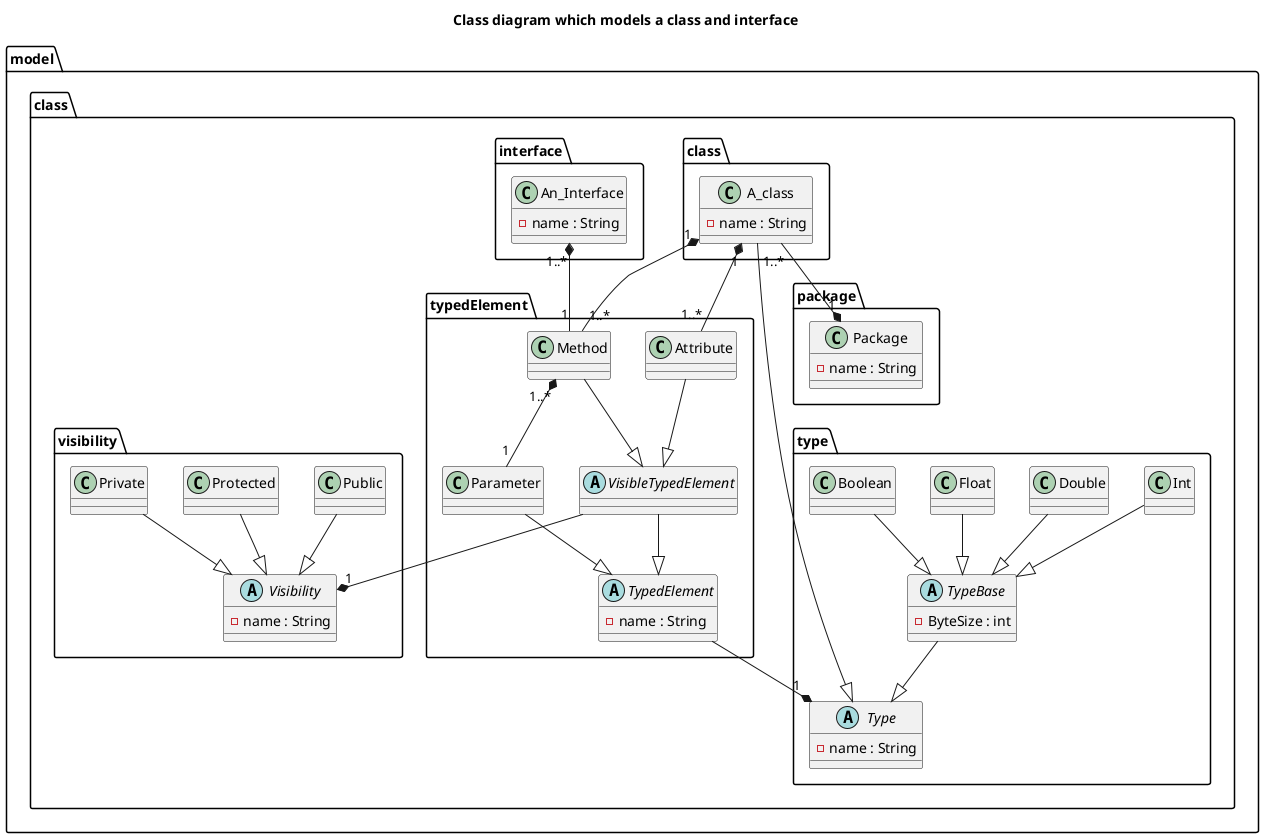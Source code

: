 @startuml

title Class diagram which models a class and interface

package model.class <<folder>> {


	package model.class.package <<folder>> {
		class Package {
		  - name : String
		}
	}
	
	package model.class.class <<folder>> {
		 
		 class A_class {
		  - name : String
		}	
	}
	
	package model.class.interface <<folder>> {
		class An_Interface {
		  - name : String
		}
	}
	
	
	package model.class.typedElement <<folder>> {
		
		class Attribute {
		}
		
		class Method {
		}
		
		class Parameter {
		}
		
		abstract class TypedElement{
			- name : String
		}
		
		abstract class VisibleTypedElement {
		}
	}
	
	
	
	package model.class.type <<folder>> {
		abstract class Type{
			- name : String
		}
		
		abstract class TypeBase{
		 	- ByteSize : int
		}
		
		class Int {
		}
		
		class Double {
		}
		
		class Float {
		}
		
		class Boolean {
		}	
	}
	
	Boolean --|> TypeBase
	Float --|> TypeBase
	Double --|> TypeBase
	Int --|> TypeBase
	
	TypeBase --|> Type
	
	TypedElement  " " --* "1" Type
	
	
	package model.class.visibility <<folder>> {
		
		abstract class Visibility{
			- name : String
		}
		
		class Private {
		}
		
		class Public {
		}
		
		class Protected {
		}
	}
	
	Private --|> Visibility
	Public --|> Visibility
	Protected --|> Visibility
	
	VisibleTypedElement --|> TypedElement
	Parameter --|> TypedElement
	
	Method --|> VisibleTypedElement
	Attribute --|> VisibleTypedElement
	VisibleTypedElement " " --* "1" Visibility
	
	
	A_class --|> Type
	A_class "1..*" --* "1" Package
	A_class "1" *-- "1..*" Attribute
	A_class "1" *-- "1..*" Method
	
	An_Interface "1..*" *-- "1" Method
	
	Method "1..*" *-- "1" Parameter

	
}






@enduml